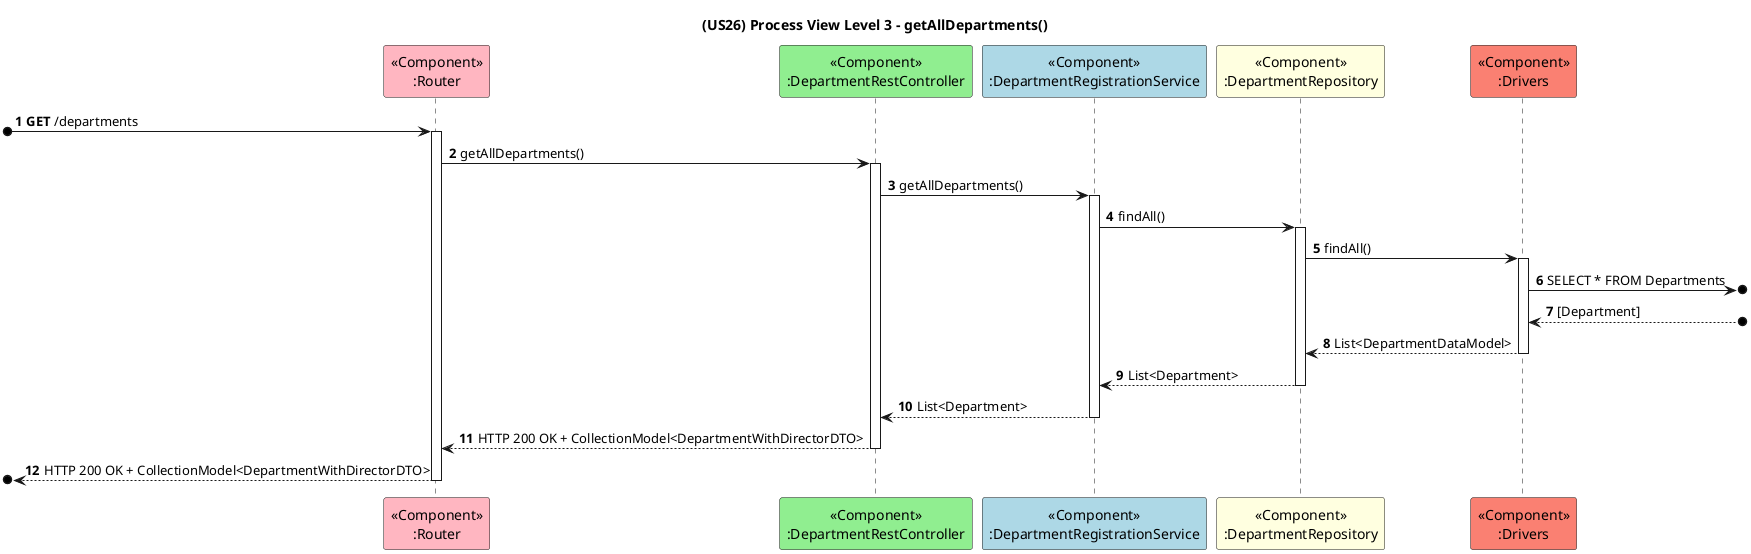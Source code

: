 @startuml
title (US26) Process View Level 3 - getAllDepartments()

autonumber

participant "<<Component>>\n:Router" as RT #lightpink
participant "<<Component>>\n:DepartmentRestController" as C #lightgreen
participant "<<Component>>\n:DepartmentRegistrationService" as S #lightblue
participant "<<Component>>\n:DepartmentRepository" as R #lightyellow
participant "<<Component>>\n:Drivers" as D #salmon

[o-> RT ++: **GET** /departments
RT -> C ++: getAllDepartments()
C -> S ++: getAllDepartments()
S -> R ++: findAll()
R -> D ++: findAll()
D ->o] : SELECT * FROM Departments
D <--o] : [Department]
D --> R --: List<DepartmentDataModel>
R --> S --: List<Department>
S --> C --: List<Department>
C --> RT --: HTTP 200 OK + CollectionModel<DepartmentWithDirectorDTO>
[o<-- RT --: HTTP 200 OK + CollectionModel<DepartmentWithDirectorDTO>

@enduml
